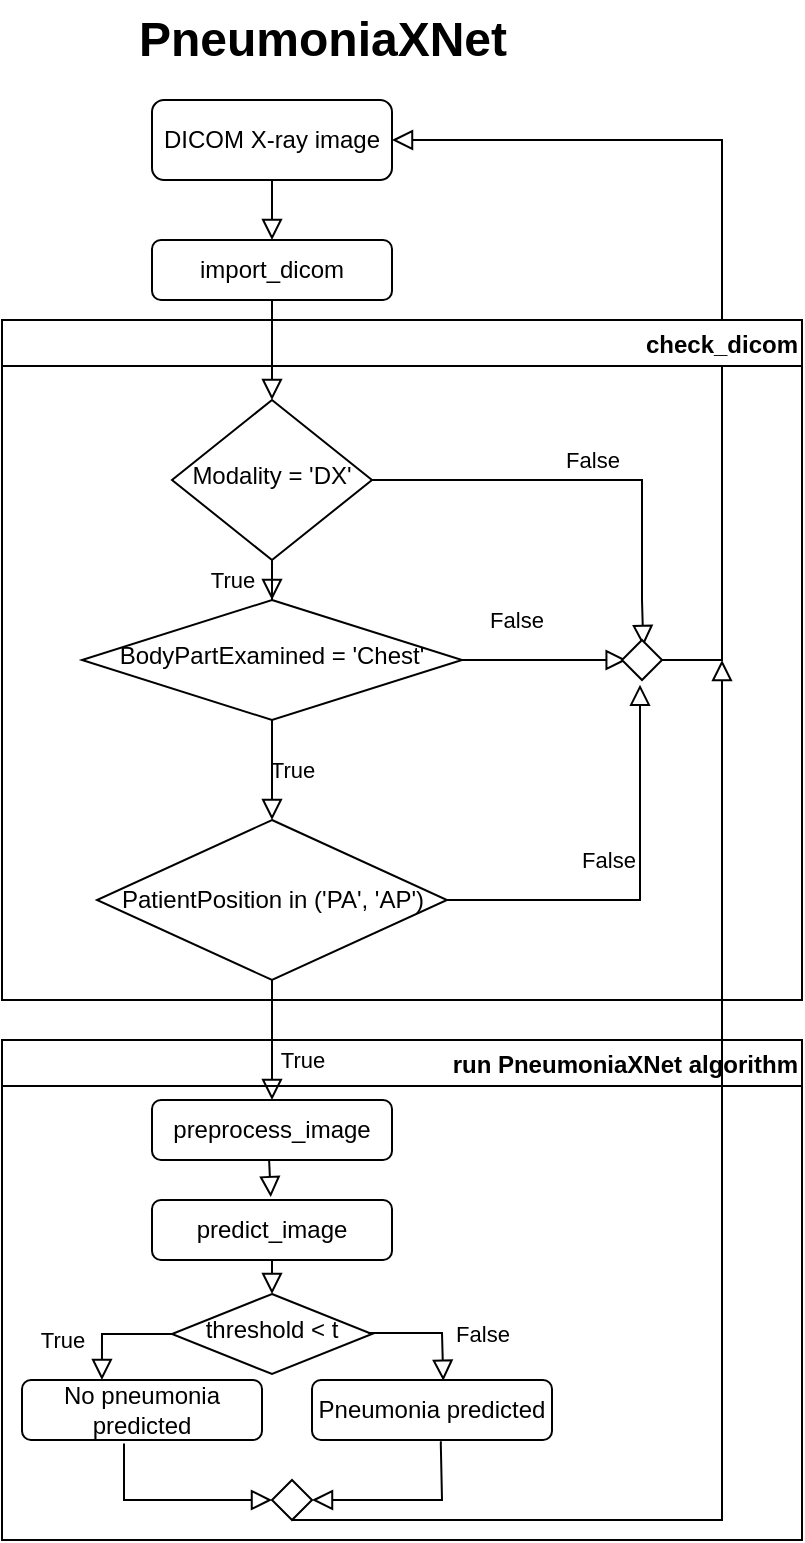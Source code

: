 <mxfile version="13.8.8" type="device"><diagram id="C5RBs43oDa-KdzZeNtuy" name="Page-1"><mxGraphModel dx="2062" dy="1162" grid="1" gridSize="10" guides="1" tooltips="1" connect="1" arrows="1" fold="1" page="1" pageScale="1" pageWidth="827" pageHeight="1169" math="0" shadow="0"><root><mxCell id="WIyWlLk6GJQsqaUBKTNV-0"/><mxCell id="WIyWlLk6GJQsqaUBKTNV-1" parent="WIyWlLk6GJQsqaUBKTNV-0"/><mxCell id="WIyWlLk6GJQsqaUBKTNV-2" value="" style="rounded=0;html=1;jettySize=auto;orthogonalLoop=1;fontSize=11;endArrow=block;endFill=0;endSize=8;strokeWidth=1;shadow=0;labelBackgroundColor=none;edgeStyle=orthogonalEdgeStyle;entryX=0.5;entryY=0;entryDx=0;entryDy=0;" parent="WIyWlLk6GJQsqaUBKTNV-1" source="WIyWlLk6GJQsqaUBKTNV-3" target="dFL-iCKF7fo4lJNvGpPj-18" edge="1"><mxGeometry relative="1" as="geometry"/></mxCell><mxCell id="WIyWlLk6GJQsqaUBKTNV-3" value="DICOM X-ray image" style="rounded=1;whiteSpace=wrap;html=1;fontSize=12;glass=0;strokeWidth=1;shadow=0;" parent="WIyWlLk6GJQsqaUBKTNV-1" vertex="1"><mxGeometry x="275" y="70" width="120" height="40" as="geometry"/></mxCell><mxCell id="WIyWlLk6GJQsqaUBKTNV-4" value="True" style="rounded=0;html=1;jettySize=auto;orthogonalLoop=1;fontSize=11;endArrow=block;endFill=0;endSize=8;strokeWidth=1;shadow=0;labelBackgroundColor=none;edgeStyle=orthogonalEdgeStyle;" parent="WIyWlLk6GJQsqaUBKTNV-1" source="WIyWlLk6GJQsqaUBKTNV-6" target="WIyWlLk6GJQsqaUBKTNV-10" edge="1"><mxGeometry y="20" relative="1" as="geometry"><mxPoint as="offset"/></mxGeometry></mxCell><mxCell id="WIyWlLk6GJQsqaUBKTNV-5" value="False" style="edgeStyle=orthogonalEdgeStyle;rounded=0;html=1;jettySize=auto;orthogonalLoop=1;fontSize=11;endArrow=block;endFill=0;endSize=8;strokeWidth=1;shadow=0;labelBackgroundColor=none;entryX=0.533;entryY=0.15;entryDx=0;entryDy=0;entryPerimeter=0;" parent="WIyWlLk6GJQsqaUBKTNV-1" source="WIyWlLk6GJQsqaUBKTNV-6" target="dFL-iCKF7fo4lJNvGpPj-21" edge="1"><mxGeometry y="10" relative="1" as="geometry"><mxPoint as="offset"/><mxPoint x="525" y="320" as="targetPoint"/><Array as="points"><mxPoint x="520" y="260"/><mxPoint x="520" y="320"/><mxPoint x="521" y="320"/></Array></mxGeometry></mxCell><mxCell id="WIyWlLk6GJQsqaUBKTNV-6" value="Modality = 'DX'" style="rhombus;whiteSpace=wrap;html=1;shadow=0;fontFamily=Helvetica;fontSize=12;align=center;strokeWidth=1;spacing=6;spacingTop=-4;" parent="WIyWlLk6GJQsqaUBKTNV-1" vertex="1"><mxGeometry x="285" y="220" width="100" height="80" as="geometry"/></mxCell><mxCell id="WIyWlLk6GJQsqaUBKTNV-8" value="False" style="rounded=0;html=1;jettySize=auto;orthogonalLoop=1;fontSize=11;endArrow=block;endFill=0;endSize=8;strokeWidth=1;shadow=0;labelBackgroundColor=none;edgeStyle=orthogonalEdgeStyle;entryX=0.117;entryY=0.5;entryDx=0;entryDy=0;entryPerimeter=0;" parent="WIyWlLk6GJQsqaUBKTNV-1" source="WIyWlLk6GJQsqaUBKTNV-10" target="dFL-iCKF7fo4lJNvGpPj-21" edge="1"><mxGeometry x="-0.111" y="10" relative="1" as="geometry"><mxPoint x="-10" y="-10" as="offset"/><mxPoint x="475" y="350" as="targetPoint"/></mxGeometry></mxCell><mxCell id="WIyWlLk6GJQsqaUBKTNV-9" value="True" style="edgeStyle=orthogonalEdgeStyle;rounded=0;html=1;jettySize=auto;orthogonalLoop=1;fontSize=11;endArrow=block;endFill=0;endSize=8;strokeWidth=1;shadow=0;labelBackgroundColor=none;" parent="WIyWlLk6GJQsqaUBKTNV-1" source="WIyWlLk6GJQsqaUBKTNV-10" target="dFL-iCKF7fo4lJNvGpPj-8" edge="1"><mxGeometry y="10" relative="1" as="geometry"><mxPoint as="offset"/><mxPoint x="340" y="550" as="targetPoint"/></mxGeometry></mxCell><mxCell id="WIyWlLk6GJQsqaUBKTNV-10" value="BodyPartExamined = 'Chest'" style="rhombus;whiteSpace=wrap;html=1;shadow=0;fontFamily=Helvetica;fontSize=12;align=center;strokeWidth=1;spacing=6;spacingTop=-4;" parent="WIyWlLk6GJQsqaUBKTNV-1" vertex="1"><mxGeometry x="240" y="320" width="190" height="60" as="geometry"/></mxCell><mxCell id="dFL-iCKF7fo4lJNvGpPj-12" value="False" style="rounded=0;html=1;jettySize=auto;orthogonalLoop=1;fontSize=11;endArrow=block;endFill=0;endSize=8;strokeWidth=1;shadow=0;labelBackgroundColor=none;edgeStyle=orthogonalEdgeStyle;entryX=0.45;entryY=1.117;entryDx=0;entryDy=0;exitX=1;exitY=0.5;exitDx=0;exitDy=0;entryPerimeter=0;" edge="1" parent="WIyWlLk6GJQsqaUBKTNV-1" source="dFL-iCKF7fo4lJNvGpPj-8" target="dFL-iCKF7fo4lJNvGpPj-21"><mxGeometry x="-0.111" y="10" relative="1" as="geometry"><mxPoint x="-10" y="-10" as="offset"/><mxPoint x="445" y="470" as="sourcePoint"/><mxPoint x="525.52" y="380.32" as="targetPoint"/><Array as="points"><mxPoint x="519" y="470"/></Array></mxGeometry></mxCell><mxCell id="dFL-iCKF7fo4lJNvGpPj-14" value="" style="rounded=0;html=1;jettySize=auto;orthogonalLoop=1;fontSize=11;endArrow=block;endFill=0;endSize=8;strokeWidth=1;shadow=0;labelBackgroundColor=none;edgeStyle=orthogonalEdgeStyle;entryX=1;entryY=0.5;entryDx=0;entryDy=0;exitX=1;exitY=0.5;exitDx=0;exitDy=0;" edge="1" parent="WIyWlLk6GJQsqaUBKTNV-1" source="dFL-iCKF7fo4lJNvGpPj-21" target="WIyWlLk6GJQsqaUBKTNV-3"><mxGeometry x="-0.111" y="10" relative="1" as="geometry"><mxPoint x="-10" y="-10" as="offset"/><mxPoint x="550" y="355" as="sourcePoint"/><mxPoint x="730.52" y="260.0" as="targetPoint"/><Array as="points"><mxPoint x="560" y="350"/><mxPoint x="560" y="90"/></Array></mxGeometry></mxCell><mxCell id="dFL-iCKF7fo4lJNvGpPj-15" value="&lt;div&gt;PneumoniaXNet&lt;/div&gt;" style="text;strokeColor=none;fillColor=none;html=1;fontSize=24;fontStyle=1;verticalAlign=middle;align=center;shadow=0;" vertex="1" parent="WIyWlLk6GJQsqaUBKTNV-1"><mxGeometry x="310" y="20" width="100" height="40" as="geometry"/></mxCell><mxCell id="dFL-iCKF7fo4lJNvGpPj-17" value="check_dicom" style="swimlane;shadow=0;align=right;swimlaneLine=1;rounded=0;" vertex="1" parent="WIyWlLk6GJQsqaUBKTNV-1"><mxGeometry x="200" y="180" width="400" height="340" as="geometry"/></mxCell><mxCell id="dFL-iCKF7fo4lJNvGpPj-8" value="PatientPosition in ('PA', 'AP')" style="rhombus;whiteSpace=wrap;html=1;shadow=0;" vertex="1" parent="dFL-iCKF7fo4lJNvGpPj-17"><mxGeometry x="47.5" y="250" width="175" height="80" as="geometry"/></mxCell><mxCell id="dFL-iCKF7fo4lJNvGpPj-18" value="&lt;div align=&quot;center&quot;&gt;import_dicom&lt;/div&gt;" style="rounded=1;whiteSpace=wrap;html=1;shadow=0;align=center;" vertex="1" parent="WIyWlLk6GJQsqaUBKTNV-1"><mxGeometry x="275" y="140" width="120" height="30" as="geometry"/></mxCell><mxCell id="dFL-iCKF7fo4lJNvGpPj-19" value="" style="rounded=0;html=1;jettySize=auto;orthogonalLoop=1;fontSize=11;endArrow=block;endFill=0;endSize=8;strokeWidth=1;shadow=0;labelBackgroundColor=none;edgeStyle=orthogonalEdgeStyle;entryX=0.5;entryY=0;entryDx=0;entryDy=0;" edge="1" parent="WIyWlLk6GJQsqaUBKTNV-1" source="dFL-iCKF7fo4lJNvGpPj-18" target="WIyWlLk6GJQsqaUBKTNV-6"><mxGeometry relative="1" as="geometry"><mxPoint x="335" y="170" as="sourcePoint"/><mxPoint x="345" y="150" as="targetPoint"/></mxGeometry></mxCell><mxCell id="dFL-iCKF7fo4lJNvGpPj-21" value="" style="rhombus;whiteSpace=wrap;html=1;rounded=0;shadow=0;align=right;" vertex="1" parent="WIyWlLk6GJQsqaUBKTNV-1"><mxGeometry x="510" y="340" width="20" height="20" as="geometry"/></mxCell><mxCell id="dFL-iCKF7fo4lJNvGpPj-23" value="run PneumoniaXNet algorithm" style="swimlane;rounded=0;shadow=0;align=right;" vertex="1" parent="WIyWlLk6GJQsqaUBKTNV-1"><mxGeometry x="200" y="540" width="400" height="250" as="geometry"/></mxCell><mxCell id="dFL-iCKF7fo4lJNvGpPj-24" value="&lt;div align=&quot;center&quot;&gt;preprocess_image&lt;/div&gt;" style="rounded=1;whiteSpace=wrap;html=1;shadow=0;align=center;" vertex="1" parent="dFL-iCKF7fo4lJNvGpPj-23"><mxGeometry x="75" y="30" width="120" height="30" as="geometry"/></mxCell><mxCell id="dFL-iCKF7fo4lJNvGpPj-25" value="predict_image" style="rounded=1;whiteSpace=wrap;html=1;shadow=0;align=center;" vertex="1" parent="dFL-iCKF7fo4lJNvGpPj-23"><mxGeometry x="75" y="80" width="120" height="30" as="geometry"/></mxCell><mxCell id="dFL-iCKF7fo4lJNvGpPj-28" value="" style="edgeStyle=orthogonalEdgeStyle;rounded=0;html=1;jettySize=auto;orthogonalLoop=1;fontSize=11;endArrow=block;endFill=0;endSize=8;strokeWidth=1;shadow=0;labelBackgroundColor=none;entryX=0.495;entryY=-0.048;entryDx=0;entryDy=0;entryPerimeter=0;exitX=0.488;exitY=1.004;exitDx=0;exitDy=0;exitPerimeter=0;" edge="1" parent="dFL-iCKF7fo4lJNvGpPj-23" source="dFL-iCKF7fo4lJNvGpPj-24" target="dFL-iCKF7fo4lJNvGpPj-25"><mxGeometry x="-0.003" y="15" relative="1" as="geometry"><mxPoint as="offset"/><mxPoint x="145" y="60" as="sourcePoint"/><mxPoint x="145" y="40" as="targetPoint"/><Array as="points"><mxPoint x="134" y="60"/></Array></mxGeometry></mxCell><mxCell id="dFL-iCKF7fo4lJNvGpPj-27" value="threshold &amp;lt; t" style="rhombus;whiteSpace=wrap;html=1;shadow=0;fontFamily=Helvetica;fontSize=12;align=center;strokeWidth=1;spacing=6;spacingTop=-4;" vertex="1" parent="dFL-iCKF7fo4lJNvGpPj-23"><mxGeometry x="85" y="127" width="100" height="40" as="geometry"/></mxCell><mxCell id="dFL-iCKF7fo4lJNvGpPj-33" value="No pneumonia predicted" style="rounded=1;whiteSpace=wrap;html=1;shadow=0;align=center;" vertex="1" parent="dFL-iCKF7fo4lJNvGpPj-23"><mxGeometry x="10" y="170" width="120" height="30" as="geometry"/></mxCell><mxCell id="dFL-iCKF7fo4lJNvGpPj-34" value="Pneumonia predicted" style="rounded=1;whiteSpace=wrap;html=1;shadow=0;align=center;" vertex="1" parent="dFL-iCKF7fo4lJNvGpPj-23"><mxGeometry x="155" y="170" width="120" height="30" as="geometry"/></mxCell><mxCell id="dFL-iCKF7fo4lJNvGpPj-29" value="False" style="rounded=0;html=1;jettySize=auto;orthogonalLoop=1;fontSize=11;endArrow=block;endFill=0;endSize=8;strokeWidth=1;shadow=0;labelBackgroundColor=none;edgeStyle=orthogonalEdgeStyle;exitX=0.981;exitY=0.488;exitDx=0;exitDy=0;exitPerimeter=0;entryX=0.547;entryY=0.011;entryDx=0;entryDy=0;entryPerimeter=0;" edge="1" parent="dFL-iCKF7fo4lJNvGpPj-23" source="dFL-iCKF7fo4lJNvGpPj-27" target="dFL-iCKF7fo4lJNvGpPj-34"><mxGeometry x="0.236" y="19" relative="1" as="geometry"><mxPoint as="offset"/><mxPoint x="220" y="148" as="sourcePoint"/><mxPoint x="240" y="177" as="targetPoint"/><Array as="points"><mxPoint x="220" y="147"/><mxPoint x="221" y="147"/></Array></mxGeometry></mxCell><mxCell id="dFL-iCKF7fo4lJNvGpPj-32" value="True" style="edgeStyle=orthogonalEdgeStyle;rounded=0;html=1;jettySize=auto;orthogonalLoop=1;fontSize=11;endArrow=block;endFill=0;endSize=8;strokeWidth=1;shadow=0;labelBackgroundColor=none;exitX=0;exitY=0.5;exitDx=0;exitDy=0;entryX=0.333;entryY=0;entryDx=0;entryDy=0;entryPerimeter=0;" edge="1" parent="dFL-iCKF7fo4lJNvGpPj-23" source="dFL-iCKF7fo4lJNvGpPj-27" target="dFL-iCKF7fo4lJNvGpPj-33"><mxGeometry x="0.207" y="20" relative="1" as="geometry"><mxPoint x="-40" y="3" as="offset"/><mxPoint x="175" y="-20" as="sourcePoint"/><mxPoint x="80" y="170" as="targetPoint"/><Array as="points"><mxPoint x="50" y="147"/></Array></mxGeometry></mxCell><mxCell id="dFL-iCKF7fo4lJNvGpPj-35" value="" style="rhombus;whiteSpace=wrap;html=1;rounded=0;shadow=0;align=right;" vertex="1" parent="dFL-iCKF7fo4lJNvGpPj-23"><mxGeometry x="135" y="220" width="20" height="20" as="geometry"/></mxCell><mxCell id="dFL-iCKF7fo4lJNvGpPj-36" value="" style="edgeStyle=orthogonalEdgeStyle;rounded=0;html=1;jettySize=auto;orthogonalLoop=1;fontSize=11;endArrow=block;endFill=0;endSize=8;strokeWidth=1;shadow=0;labelBackgroundColor=none;entryX=0;entryY=0.5;entryDx=0;entryDy=0;exitX=0.425;exitY=1.06;exitDx=0;exitDy=0;exitPerimeter=0;" edge="1" parent="dFL-iCKF7fo4lJNvGpPj-23" source="dFL-iCKF7fo4lJNvGpPj-33" target="dFL-iCKF7fo4lJNvGpPj-35"><mxGeometry x="-0.003" y="15" relative="1" as="geometry"><mxPoint as="offset"/><mxPoint x="30" y="220" as="sourcePoint"/><mxPoint x="144.4" y="88.56" as="targetPoint"/><Array as="points"><mxPoint x="61" y="230"/></Array></mxGeometry></mxCell><mxCell id="dFL-iCKF7fo4lJNvGpPj-37" value="" style="edgeStyle=orthogonalEdgeStyle;rounded=0;html=1;jettySize=auto;orthogonalLoop=1;fontSize=11;endArrow=block;endFill=0;endSize=8;strokeWidth=1;shadow=0;labelBackgroundColor=none;entryX=1;entryY=0.5;entryDx=0;entryDy=0;exitX=0.537;exitY=1.02;exitDx=0;exitDy=0;exitPerimeter=0;" edge="1" parent="dFL-iCKF7fo4lJNvGpPj-23" source="dFL-iCKF7fo4lJNvGpPj-34" target="dFL-iCKF7fo4lJNvGpPj-35"><mxGeometry x="-0.003" y="15" relative="1" as="geometry"><mxPoint as="offset"/><mxPoint x="143.56" y="70.12" as="sourcePoint"/><mxPoint x="144.4" y="88.56" as="targetPoint"/><Array as="points"><mxPoint x="219" y="202"/><mxPoint x="220" y="202"/><mxPoint x="220" y="230"/></Array></mxGeometry></mxCell><mxCell id="dFL-iCKF7fo4lJNvGpPj-22" value="True" style="edgeStyle=orthogonalEdgeStyle;rounded=0;html=1;jettySize=auto;orthogonalLoop=1;fontSize=11;endArrow=block;endFill=0;endSize=8;strokeWidth=1;shadow=0;labelBackgroundColor=none;entryX=0.5;entryY=0;entryDx=0;entryDy=0;" edge="1" parent="WIyWlLk6GJQsqaUBKTNV-1" source="dFL-iCKF7fo4lJNvGpPj-8" target="dFL-iCKF7fo4lJNvGpPj-24"><mxGeometry x="0.667" y="18" relative="1" as="geometry"><mxPoint x="-3" y="-10" as="offset"/><mxPoint x="345" y="390" as="sourcePoint"/><mxPoint x="440" y="570" as="targetPoint"/><Array as="points"><mxPoint x="335" y="560"/><mxPoint x="335" y="560"/></Array></mxGeometry></mxCell><mxCell id="dFL-iCKF7fo4lJNvGpPj-31" value="" style="edgeStyle=orthogonalEdgeStyle;rounded=0;html=1;jettySize=auto;orthogonalLoop=1;fontSize=11;endArrow=block;endFill=0;endSize=8;strokeWidth=1;shadow=0;labelBackgroundColor=none;entryX=0.5;entryY=0;entryDx=0;entryDy=0;" edge="1" parent="WIyWlLk6GJQsqaUBKTNV-1" target="dFL-iCKF7fo4lJNvGpPj-27"><mxGeometry x="-0.003" y="15" relative="1" as="geometry"><mxPoint as="offset"/><mxPoint x="335" y="650" as="sourcePoint"/><mxPoint x="344.4" y="628.56" as="targetPoint"/><Array as="points"><mxPoint x="344" y="650"/><mxPoint x="335" y="650"/></Array></mxGeometry></mxCell><mxCell id="dFL-iCKF7fo4lJNvGpPj-38" value="" style="rounded=0;html=1;jettySize=auto;orthogonalLoop=1;fontSize=11;endArrow=block;endFill=0;endSize=8;strokeWidth=1;shadow=0;labelBackgroundColor=none;exitX=0.5;exitY=1;exitDx=0;exitDy=0;edgeStyle=orthogonalEdgeStyle;" edge="1" parent="WIyWlLk6GJQsqaUBKTNV-1" source="dFL-iCKF7fo4lJNvGpPj-35"><mxGeometry x="-0.003" y="15" relative="1" as="geometry"><mxPoint as="offset"/><mxPoint x="350" y="780" as="sourcePoint"/><mxPoint x="560" y="350" as="targetPoint"/><Array as="points"><mxPoint x="560" y="780"/></Array></mxGeometry></mxCell></root></mxGraphModel></diagram></mxfile>